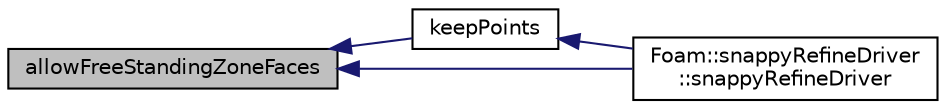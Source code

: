 digraph "allowFreeStandingZoneFaces"
{
  bgcolor="transparent";
  edge [fontname="Helvetica",fontsize="10",labelfontname="Helvetica",labelfontsize="10"];
  node [fontname="Helvetica",fontsize="10",shape=record];
  rankdir="LR";
  Node325 [label="allowFreeStandingZoneFaces",height=0.2,width=0.4,color="black", fillcolor="grey75", style="filled", fontcolor="black"];
  Node325 -> Node326 [dir="back",color="midnightblue",fontsize="10",style="solid",fontname="Helvetica"];
  Node326 [label="keepPoints",height=0.2,width=0.4,color="black",URL="$a25901.html#a2ab85f06d5302acd840275d53e66f5e9",tooltip="Areas to keep. "];
  Node326 -> Node327 [dir="back",color="midnightblue",fontsize="10",style="solid",fontname="Helvetica"];
  Node327 [label="Foam::snappyRefineDriver\l::snappyRefineDriver",height=0.2,width=0.4,color="black",URL="$a25917.html#a5675da79b1a5d194aa113611d3b9e024",tooltip="Construct from components. "];
  Node325 -> Node327 [dir="back",color="midnightblue",fontsize="10",style="solid",fontname="Helvetica"];
}
